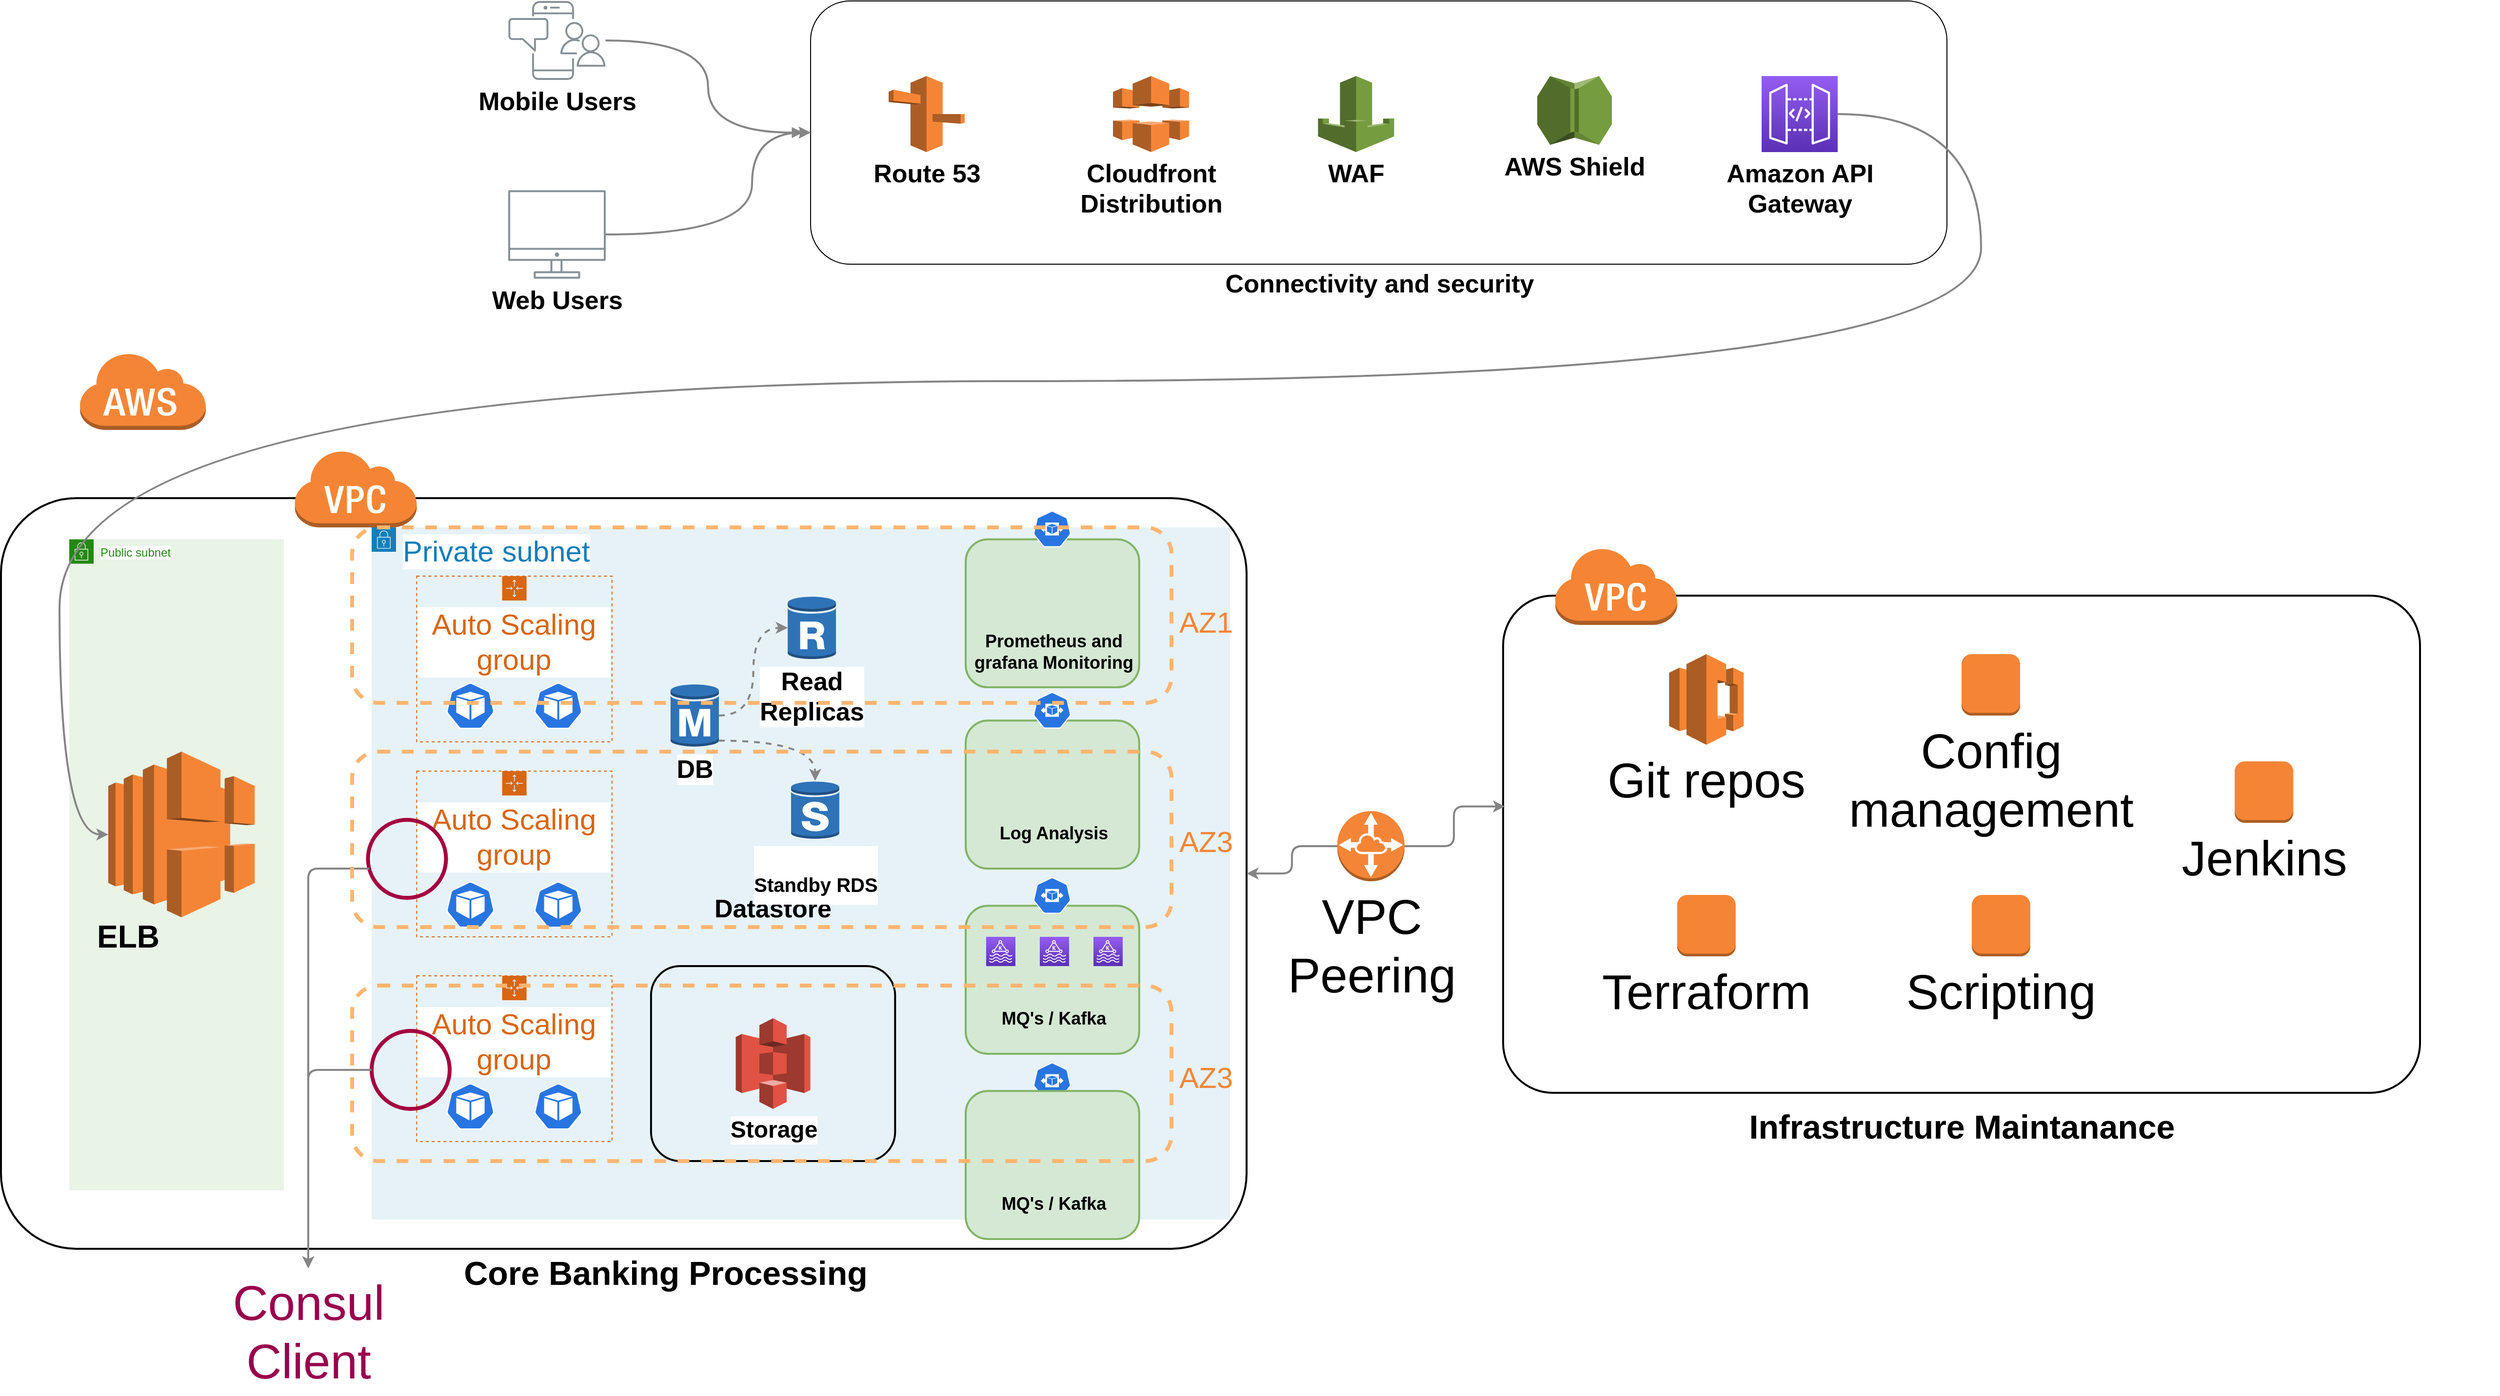 <mxfile version="15.4.0" type="github">
  <diagram id="Ht1M8jgEwFfnCIfOTk4-" name="Page-1">
    <mxGraphModel dx="2386" dy="4426" grid="1" gridSize="10" guides="1" tooltips="1" connect="1" arrows="1" fold="1" page="1" pageScale="1" pageWidth="1169" pageHeight="827" math="0" shadow="0">
      <root>
        <mxCell id="0" />
        <mxCell id="1" parent="0" />
        <mxCell id="8jDcVQB9mLgturJCLghL-397" value="" style="rounded=1;arcSize=10;dashed=0;fillColor=none;gradientColor=none;strokeWidth=2;labelBackgroundColor=default;fontSize=26;fontColor=#000000;fontStyle=1;container=1;" vertex="1" parent="1">
          <mxGeometry x="1640" y="-1360" width="1276.99" height="770" as="geometry" />
        </mxCell>
        <mxCell id="8jDcVQB9mLgturJCLghL-680" value="Public subnet" style="points=[[0,0],[0.25,0],[0.5,0],[0.75,0],[1,0],[1,0.25],[1,0.5],[1,0.75],[1,1],[0.75,1],[0.5,1],[0.25,1],[0,1],[0,0.75],[0,0.5],[0,0.25]];outlineConnect=0;gradientColor=none;html=1;whiteSpace=wrap;fontSize=12;fontStyle=0;shape=mxgraph.aws4.group;grIcon=mxgraph.aws4.group_security_group;grStroke=0;strokeColor=#248814;fillColor=#E9F3E6;verticalAlign=top;align=left;spacingLeft=30;fontColor=#248814;dashed=0;shadow=0;labelBackgroundColor=default;" vertex="1" parent="8jDcVQB9mLgturJCLghL-397">
          <mxGeometry x="70" y="42.19" width="220" height="667.81" as="geometry" />
        </mxCell>
        <mxCell id="8jDcVQB9mLgturJCLghL-415" value="" style="rounded=1;whiteSpace=wrap;html=1;labelBackgroundColor=default;fontSize=26;fontColor=#000000;strokeWidth=2;fillColor=none;" vertex="1" parent="1">
          <mxGeometry x="2306.44" y="-1310" width="250.224" height="390" as="geometry" />
        </mxCell>
        <mxCell id="8jDcVQB9mLgturJCLghL-535" value="" style="group" vertex="1" connectable="0" parent="1">
          <mxGeometry x="1750" y="-1410" width="1212.45" height="820" as="geometry" />
        </mxCell>
        <mxCell id="8jDcVQB9mLgturJCLghL-678" value="Private subnet" style="points=[[0,0],[0.25,0],[0.5,0],[0.75,0],[1,0],[1,0.25],[1,0.5],[1,0.75],[1,1],[0.75,1],[0.5,1],[0.25,1],[0,1],[0,0.75],[0,0.5],[0,0.25]];outlineConnect=0;gradientColor=none;html=1;whiteSpace=wrap;fontSize=30;fontStyle=0;shape=mxgraph.aws4.group;grIcon=mxgraph.aws4.group_security_group;grStroke=0;strokeColor=#147EBA;fillColor=#E6F2F8;verticalAlign=top;align=left;spacingLeft=30;fontColor=#147EBA;dashed=0;labelBackgroundColor=default;shadow=0;" vertex="1" parent="8jDcVQB9mLgturJCLghL-535">
          <mxGeometry x="270" y="80" width="880" height="710" as="geometry" />
        </mxCell>
        <mxCell id="8jDcVQB9mLgturJCLghL-411" value="" style="group" vertex="1" connectable="0" parent="8jDcVQB9mLgturJCLghL-535">
          <mxGeometry x="556.44" y="100" width="250.224" height="391" as="geometry" />
        </mxCell>
        <mxCell id="8jDcVQB9mLgturJCLghL-412" value="&lt;b&gt;Read &lt;br&gt;Replicas&lt;/b&gt;" style="outlineConnect=0;dashed=0;verticalLabelPosition=bottom;verticalAlign=top;align=center;html=1;shape=mxgraph.aws3.rds_db_instance_read_replica;fillColor=#2E73B8;gradientColor=none;labelBackgroundColor=default;fontSize=26;fontColor=#000000;strokeWidth=2;" vertex="1" parent="8jDcVQB9mLgturJCLghL-411">
          <mxGeometry x="140.126" y="50" width="49.544" height="66" as="geometry" />
        </mxCell>
        <mxCell id="8jDcVQB9mLgturJCLghL-668" style="edgeStyle=orthogonalEdgeStyle;curved=1;orthogonalLoop=1;jettySize=auto;html=1;entryX=0;entryY=0.5;entryDx=0;entryDy=0;entryPerimeter=0;dashed=1;fontSize=50;fontColor=#99004D;strokeColor=#858585;strokeWidth=2;" edge="1" parent="8jDcVQB9mLgturJCLghL-411" source="8jDcVQB9mLgturJCLghL-413" target="8jDcVQB9mLgturJCLghL-412">
          <mxGeometry relative="1" as="geometry" />
        </mxCell>
        <mxCell id="8jDcVQB9mLgturJCLghL-413" value="&lt;b&gt;DB&lt;/b&gt;" style="outlineConnect=0;dashed=0;verticalLabelPosition=bottom;verticalAlign=top;align=center;html=1;shape=mxgraph.aws3.rds_db_instance;fillColor=#2E73B8;gradientColor=none;labelBackgroundColor=default;fontSize=26;fontColor=#000000;strokeWidth=2;" vertex="1" parent="8jDcVQB9mLgturJCLghL-411">
          <mxGeometry x="20.018" y="140" width="49.544" height="66" as="geometry" />
        </mxCell>
        <mxCell id="8jDcVQB9mLgturJCLghL-416" value="&lt;b&gt;Datastore&lt;/b&gt;" style="text;html=1;align=center;verticalAlign=middle;resizable=0;points=[];autosize=1;strokeColor=none;fillColor=none;fontSize=26;fontColor=#000000;" vertex="1" parent="8jDcVQB9mLgturJCLghL-411">
          <mxGeometry x="55.049" y="351" width="140" height="40" as="geometry" />
        </mxCell>
        <mxCell id="8jDcVQB9mLgturJCLghL-407" value="" style="group" vertex="1" connectable="0" parent="8jDcVQB9mLgturJCLghL-535">
          <mxGeometry x="316.224" y="130" width="200.179" height="170" as="geometry" />
        </mxCell>
        <mxCell id="8jDcVQB9mLgturJCLghL-408" value="&lt;font style=&quot;font-size: 30px&quot;&gt;Auto Scaling group&lt;/font&gt;" style="points=[[0,0],[0.25,0],[0.5,0],[0.75,0],[1,0],[1,0.25],[1,0.5],[1,0.75],[1,1],[0.75,1],[0.5,1],[0.25,1],[0,1],[0,0.75],[0,0.5],[0,0.25]];outlineConnect=0;gradientColor=none;html=1;whiteSpace=wrap;fontSize=12;fontStyle=0;shape=mxgraph.aws4.groupCenter;grIcon=mxgraph.aws4.group_auto_scaling_group;grStroke=1;strokeColor=#D86613;fillColor=none;verticalAlign=top;align=center;fontColor=#D86613;dashed=1;spacingTop=25;labelBackgroundColor=default;" vertex="1" parent="8jDcVQB9mLgturJCLghL-407">
          <mxGeometry width="200.179" height="170" as="geometry" />
        </mxCell>
        <mxCell id="8jDcVQB9mLgturJCLghL-409" value="" style="sketch=0;html=1;dashed=0;whitespace=wrap;fillColor=#2875E2;strokeColor=#ffffff;points=[[0.005,0.63,0],[0.1,0.2,0],[0.9,0.2,0],[0.5,0,0],[0.995,0.63,0],[0.72,0.99,0],[0.5,1,0],[0.28,0.99,0]];shape=mxgraph.kubernetes.icon;prIcon=pod;labelBackgroundColor=default;fontSize=26;fontColor=#000000;" vertex="1" parent="8jDcVQB9mLgturJCLghL-407">
          <mxGeometry x="30.027" y="109" width="50.045" height="48" as="geometry" />
        </mxCell>
        <mxCell id="8jDcVQB9mLgturJCLghL-410" value="" style="sketch=0;html=1;dashed=0;whitespace=wrap;fillColor=#2875E2;strokeColor=#ffffff;points=[[0.005,0.63,0],[0.1,0.2,0],[0.9,0.2,0],[0.5,0,0],[0.995,0.63,0],[0.72,0.99,0],[0.5,1,0],[0.28,0.99,0]];shape=mxgraph.kubernetes.icon;prIcon=pod;labelBackgroundColor=default;fontSize=26;fontColor=#000000;" vertex="1" parent="8jDcVQB9mLgturJCLghL-407">
          <mxGeometry x="120.108" y="109" width="50.045" height="48" as="geometry" />
        </mxCell>
        <mxCell id="8jDcVQB9mLgturJCLghL-491" value="" style="sketch=0;html=1;dashed=0;whitespace=wrap;fillColor=#2875E2;strokeColor=#ffffff;points=[[0.005,0.63,0],[0.1,0.2,0],[0.9,0.2,0],[0.5,0,0],[0.995,0.63,0],[0.72,0.99,0],[0.5,1,0],[0.28,0.99,0]];shape=mxgraph.kubernetes.icon;prIcon=pod;labelBackgroundColor=default;fontSize=26;fontColor=#000000;" vertex="1" parent="8jDcVQB9mLgturJCLghL-407">
          <mxGeometry x="30.027" y="109" width="50.045" height="48" as="geometry" />
        </mxCell>
        <mxCell id="8jDcVQB9mLgturJCLghL-417" value="" style="rounded=1;whiteSpace=wrap;html=1;labelBackgroundColor=default;fontSize=26;fontColor=#000000;strokeWidth=2;fillColor=none;" vertex="1" parent="8jDcVQB9mLgturJCLghL-535">
          <mxGeometry x="556.44" y="530" width="250.224" height="200" as="geometry" />
        </mxCell>
        <mxCell id="8jDcVQB9mLgturJCLghL-437" value="&lt;b&gt;&lt;font style=&quot;font-size: 24px&quot;&gt;Storage&lt;/font&gt;&lt;/b&gt;" style="outlineConnect=0;dashed=0;verticalLabelPosition=bottom;verticalAlign=top;align=center;html=1;shape=mxgraph.aws3.s3;fillColor=#E05243;gradientColor=none;labelBackgroundColor=default;fontSize=18;fontColor=#000000;strokeWidth=2;" vertex="1" parent="8jDcVQB9mLgturJCLghL-535">
          <mxGeometry x="643.3" y="583.5" width="76.5" height="93" as="geometry" />
        </mxCell>
        <mxCell id="8jDcVQB9mLgturJCLghL-480" value="" style="outlineConnect=0;dashed=0;verticalLabelPosition=bottom;verticalAlign=top;align=center;html=1;shape=mxgraph.aws3.virtual_private_cloud;fillColor=#F58534;gradientColor=none;labelBackgroundColor=default;fontSize=32;fontColor=#000000;strokeWidth=2;" vertex="1" parent="8jDcVQB9mLgturJCLghL-535">
          <mxGeometry x="190.229" width="126.0" height="80" as="geometry" />
        </mxCell>
        <mxCell id="8jDcVQB9mLgturJCLghL-489" value="&lt;font style=&quot;font-size: 30px&quot;&gt;Auto Scaling group&lt;/font&gt;" style="points=[[0,0],[0.25,0],[0.5,0],[0.75,0],[1,0],[1,0.25],[1,0.5],[1,0.75],[1,1],[0.75,1],[0.5,1],[0.25,1],[0,1],[0,0.75],[0,0.5],[0,0.25]];outlineConnect=0;gradientColor=none;html=1;whiteSpace=wrap;fontSize=12;fontStyle=0;shape=mxgraph.aws4.groupCenter;grIcon=mxgraph.aws4.group_auto_scaling_group;grStroke=1;strokeColor=#D86613;fillColor=none;verticalAlign=top;align=center;fontColor=#D86613;dashed=1;spacingTop=25;labelBackgroundColor=default;" vertex="1" parent="8jDcVQB9mLgturJCLghL-535">
          <mxGeometry x="316.224" y="330" width="200.179" height="170" as="geometry" />
        </mxCell>
        <mxCell id="8jDcVQB9mLgturJCLghL-490" value="&lt;font style=&quot;font-size: 30px&quot;&gt;Auto Scaling group&lt;/font&gt;" style="points=[[0,0],[0.25,0],[0.5,0],[0.75,0],[1,0],[1,0.25],[1,0.5],[1,0.75],[1,1],[0.75,1],[0.5,1],[0.25,1],[0,1],[0,0.75],[0,0.5],[0,0.25]];outlineConnect=0;gradientColor=none;html=1;whiteSpace=wrap;fontSize=12;fontStyle=0;shape=mxgraph.aws4.groupCenter;grIcon=mxgraph.aws4.group_auto_scaling_group;grStroke=1;strokeColor=#D86613;fillColor=none;verticalAlign=top;align=center;fontColor=#D86613;dashed=1;spacingTop=25;labelBackgroundColor=default;" vertex="1" parent="8jDcVQB9mLgturJCLghL-535">
          <mxGeometry x="316.224" y="540" width="200.179" height="170" as="geometry" />
        </mxCell>
        <mxCell id="8jDcVQB9mLgturJCLghL-492" value="" style="sketch=0;html=1;dashed=0;whitespace=wrap;fillColor=#2875E2;strokeColor=#ffffff;points=[[0.005,0.63,0],[0.1,0.2,0],[0.9,0.2,0],[0.5,0,0],[0.995,0.63,0],[0.72,0.99,0],[0.5,1,0],[0.28,0.99,0]];shape=mxgraph.kubernetes.icon;prIcon=pod;labelBackgroundColor=default;fontSize=26;fontColor=#000000;" vertex="1" parent="8jDcVQB9mLgturJCLghL-535">
          <mxGeometry x="346.251" y="443" width="50.045" height="48" as="geometry" />
        </mxCell>
        <mxCell id="8jDcVQB9mLgturJCLghL-493" value="" style="sketch=0;html=1;dashed=0;whitespace=wrap;fillColor=#2875E2;strokeColor=#ffffff;points=[[0.005,0.63,0],[0.1,0.2,0],[0.9,0.2,0],[0.5,0,0],[0.995,0.63,0],[0.72,0.99,0],[0.5,1,0],[0.28,0.99,0]];shape=mxgraph.kubernetes.icon;prIcon=pod;labelBackgroundColor=default;fontSize=26;fontColor=#000000;" vertex="1" parent="8jDcVQB9mLgturJCLghL-535">
          <mxGeometry x="436.332" y="443" width="50.045" height="48" as="geometry" />
        </mxCell>
        <mxCell id="8jDcVQB9mLgturJCLghL-494" value="" style="sketch=0;html=1;dashed=0;whitespace=wrap;fillColor=#2875E2;strokeColor=#ffffff;points=[[0.005,0.63,0],[0.1,0.2,0],[0.9,0.2,0],[0.5,0,0],[0.995,0.63,0],[0.72,0.99,0],[0.5,1,0],[0.28,0.99,0]];shape=mxgraph.kubernetes.icon;prIcon=pod;labelBackgroundColor=default;fontSize=26;fontColor=#000000;" vertex="1" parent="8jDcVQB9mLgturJCLghL-535">
          <mxGeometry x="346.251" y="650" width="50.045" height="48" as="geometry" />
        </mxCell>
        <mxCell id="8jDcVQB9mLgturJCLghL-495" value="" style="sketch=0;html=1;dashed=0;whitespace=wrap;fillColor=#2875E2;strokeColor=#ffffff;points=[[0.005,0.63,0],[0.1,0.2,0],[0.9,0.2,0],[0.5,0,0],[0.995,0.63,0],[0.72,0.99,0],[0.5,1,0],[0.28,0.99,0]];shape=mxgraph.kubernetes.icon;prIcon=pod;labelBackgroundColor=default;fontSize=26;fontColor=#000000;" vertex="1" parent="8jDcVQB9mLgturJCLghL-535">
          <mxGeometry x="436.332" y="650" width="50.045" height="48" as="geometry" />
        </mxCell>
        <mxCell id="8jDcVQB9mLgturJCLghL-398" value="" style="outlineConnect=0;dashed=0;verticalLabelPosition=bottom;verticalAlign=top;align=center;html=1;shape=mxgraph.aws3.elastic_load_balancing;fillColor=#F58536;gradientColor=none;labelBackgroundColor=default;fontSize=26;fontColor=#000000;strokeWidth=2;" vertex="1" parent="8jDcVQB9mLgturJCLghL-535">
          <mxGeometry y="310" width="150.135" height="170" as="geometry" />
        </mxCell>
        <mxCell id="8jDcVQB9mLgturJCLghL-419" value="" style="group" vertex="1" connectable="0" parent="8jDcVQB9mLgturJCLghL-535">
          <mxGeometry x="879.031" y="14.04" width="333.419" height="401.91" as="geometry" />
        </mxCell>
        <mxCell id="8jDcVQB9mLgturJCLghL-420" value="" style="rounded=1;whiteSpace=wrap;html=1;fontSize=26;fillColor=#d5e8d4;strokeWidth=2;fontStyle=1;strokeColor=#82b366;" vertex="1" parent="8jDcVQB9mLgturJCLghL-419">
          <mxGeometry y="78.15" width="177.859" height="151.85" as="geometry" />
        </mxCell>
        <mxCell id="8jDcVQB9mLgturJCLghL-421" value="" style="sketch=0;html=1;dashed=0;whitespace=wrap;fillColor=#2875E2;strokeColor=#ffffff;points=[[0.005,0.63,0],[0.1,0.2,0],[0.9,0.2,0],[0.5,0,0],[0.995,0.63,0],[0.72,0.99,0],[0.5,1,0],[0.28,0.99,0]];shape=mxgraph.kubernetes.icon;prIcon=hpa;fontSize=26;fontColor=#000000;fontStyle=1" vertex="1" parent="8jDcVQB9mLgturJCLghL-419">
          <mxGeometry x="69.204" width="38.823" height="135.131" as="geometry" />
        </mxCell>
        <mxCell id="8jDcVQB9mLgturJCLghL-422" value="" style="shape=image;html=1;verticalAlign=top;verticalLabelPosition=bottom;labelBackgroundColor=#ffffff;imageAspect=0;aspect=fixed;image=https://cdn4.iconfinder.com/data/icons/logos-brands-5/24/grafana-128.png;fontSize=26;fontColor=#000000;strokeWidth=2;fillColor=none;fontStyle=1" vertex="1" parent="8jDcVQB9mLgturJCLghL-419">
          <mxGeometry x="72.763" y="111.997" width="33.565" height="33.57" as="geometry" />
        </mxCell>
        <mxCell id="8jDcVQB9mLgturJCLghL-423" value="" style="shape=image;html=1;verticalAlign=top;verticalLabelPosition=bottom;labelBackgroundColor=#ffffff;imageAspect=0;aspect=fixed;image=https://cdn4.iconfinder.com/data/icons/logos-brands-5/24/grafana-128.png;fontSize=26;fontColor=#000000;strokeWidth=2;fillColor=none;fontStyle=1" vertex="1" parent="8jDcVQB9mLgturJCLghL-419">
          <mxGeometry x="13.124" y="111.997" width="33.57" height="33.57" as="geometry" />
        </mxCell>
        <mxCell id="8jDcVQB9mLgturJCLghL-424" value="" style="shape=image;html=1;verticalAlign=top;verticalLabelPosition=bottom;labelBackgroundColor=#ffffff;imageAspect=0;aspect=fixed;image=https://cdn4.iconfinder.com/data/icons/logos-brands-5/24/grafana-128.png;fontSize=26;fontColor=#000000;strokeWidth=2;fillColor=none;fontStyle=1" vertex="1" parent="8jDcVQB9mLgturJCLghL-419">
          <mxGeometry x="132.813" y="111.997" width="33.565" height="33.57" as="geometry" />
        </mxCell>
        <mxCell id="8jDcVQB9mLgturJCLghL-425" value="&lt;b style=&quot;font-size: 18px&quot;&gt;Prometheus and &lt;br&gt;grafana Monitoring&lt;/b&gt;" style="text;html=1;align=center;verticalAlign=middle;resizable=0;points=[];autosize=1;strokeColor=none;fillColor=none;fontSize=18;fontColor=#000000;" vertex="1" parent="8jDcVQB9mLgturJCLghL-419">
          <mxGeometry x="3.414e-13" y="169.005" width="180" height="50" as="geometry" />
        </mxCell>
        <mxCell id="8jDcVQB9mLgturJCLghL-544" value="" style="group" vertex="1" connectable="0" parent="8jDcVQB9mLgturJCLghL-535">
          <mxGeometry x="879.031" y="200" width="177.859" height="230" as="geometry" />
        </mxCell>
        <mxCell id="8jDcVQB9mLgturJCLghL-428" value="" style="rounded=1;whiteSpace=wrap;html=1;fontSize=26;fillColor=#d5e8d4;strokeWidth=2;fontStyle=1;strokeColor=#82b366;" vertex="1" parent="8jDcVQB9mLgturJCLghL-544">
          <mxGeometry y="78.15" width="177.859" height="151.85" as="geometry" />
        </mxCell>
        <mxCell id="8jDcVQB9mLgturJCLghL-429" value="" style="sketch=0;html=1;dashed=0;whitespace=wrap;fillColor=#2875E2;strokeColor=#ffffff;points=[[0.005,0.63,0],[0.1,0.2,0],[0.9,0.2,0],[0.5,0,0],[0.995,0.63,0],[0.72,0.99,0],[0.5,1,0],[0.28,0.99,0]];shape=mxgraph.kubernetes.icon;prIcon=hpa;fontSize=26;fontColor=#000000;fontStyle=1" vertex="1" parent="8jDcVQB9mLgturJCLghL-544">
          <mxGeometry x="69.204" width="38.823" height="135.131" as="geometry" />
        </mxCell>
        <mxCell id="8jDcVQB9mLgturJCLghL-430" value="&lt;b&gt;Log Analysis&lt;/b&gt;" style="text;html=1;align=center;verticalAlign=middle;resizable=0;points=[];autosize=1;strokeColor=none;fillColor=none;fontSize=18;fontColor=#000000;" vertex="1" parent="8jDcVQB9mLgturJCLghL-544">
          <mxGeometry x="25.022" y="179.005" width="130" height="30" as="geometry" />
        </mxCell>
        <mxCell id="8jDcVQB9mLgturJCLghL-431" value="" style="shape=image;html=1;verticalAlign=top;verticalLabelPosition=bottom;labelBackgroundColor=#ffffff;imageAspect=0;aspect=fixed;image=https://cdn4.iconfinder.com/data/icons/logos-brands-5/24/elasticsearch-128.png;fontSize=26;fontColor=#000000;strokeWidth=2;fillColor=none;" vertex="1" parent="8jDcVQB9mLgturJCLghL-544">
          <mxGeometry x="17.714" y="113.0" width="33.57" height="33.57" as="geometry" />
        </mxCell>
        <mxCell id="8jDcVQB9mLgturJCLghL-432" value="" style="shape=image;html=1;verticalAlign=top;verticalLabelPosition=bottom;labelBackgroundColor=#ffffff;imageAspect=0;aspect=fixed;image=https://cdn4.iconfinder.com/data/icons/logos-brands-5/24/elasticsearch-128.png;fontSize=26;fontColor=#000000;strokeWidth=2;fillColor=none;" vertex="1" parent="8jDcVQB9mLgturJCLghL-544">
          <mxGeometry x="72.763" y="113.0" width="33.57" height="33.57" as="geometry" />
        </mxCell>
        <mxCell id="8jDcVQB9mLgturJCLghL-433" value="" style="shape=image;html=1;verticalAlign=top;verticalLabelPosition=bottom;labelBackgroundColor=#ffffff;imageAspect=0;aspect=fixed;image=https://cdn4.iconfinder.com/data/icons/logos-brands-5/24/elasticsearch-128.png;fontSize=26;fontColor=#000000;strokeWidth=2;fillColor=none;" vertex="1" parent="8jDcVQB9mLgturJCLghL-544">
          <mxGeometry x="127.812" y="113.0" width="33.57" height="33.57" as="geometry" />
        </mxCell>
        <mxCell id="8jDcVQB9mLgturJCLghL-545" value="" style="group" vertex="1" connectable="0" parent="8jDcVQB9mLgturJCLghL-535">
          <mxGeometry x="879.031" y="390" width="177.859" height="230" as="geometry" />
        </mxCell>
        <mxCell id="8jDcVQB9mLgturJCLghL-546" value="" style="rounded=1;whiteSpace=wrap;html=1;fontSize=26;fillColor=#d5e8d4;strokeWidth=2;fontStyle=1;strokeColor=#82b366;" vertex="1" parent="8jDcVQB9mLgturJCLghL-545">
          <mxGeometry y="78.15" width="177.859" height="151.85" as="geometry" />
        </mxCell>
        <mxCell id="8jDcVQB9mLgturJCLghL-547" value="" style="sketch=0;html=1;dashed=0;whitespace=wrap;fillColor=#2875E2;strokeColor=#ffffff;points=[[0.005,0.63,0],[0.1,0.2,0],[0.9,0.2,0],[0.5,0,0],[0.995,0.63,0],[0.72,0.99,0],[0.5,1,0],[0.28,0.99,0]];shape=mxgraph.kubernetes.icon;prIcon=hpa;fontSize=26;fontColor=#000000;fontStyle=1" vertex="1" parent="8jDcVQB9mLgturJCLghL-545">
          <mxGeometry x="69.204" width="38.823" height="135.131" as="geometry" />
        </mxCell>
        <mxCell id="8jDcVQB9mLgturJCLghL-548" value="&lt;b&gt;MQ&#39;s / Kafka&lt;/b&gt;" style="text;html=1;align=center;verticalAlign=middle;resizable=0;points=[];autosize=1;strokeColor=none;fillColor=none;fontSize=18;fontColor=#000000;" vertex="1" parent="8jDcVQB9mLgturJCLghL-545">
          <mxGeometry x="30.022" y="179.005" width="120" height="30" as="geometry" />
        </mxCell>
        <mxCell id="8jDcVQB9mLgturJCLghL-552" value="" style="sketch=0;points=[[0,0,0],[0.25,0,0],[0.5,0,0],[0.75,0,0],[1,0,0],[0,1,0],[0.25,1,0],[0.5,1,0],[0.75,1,0],[1,1,0],[0,0.25,0],[0,0.5,0],[0,0.75,0],[1,0.25,0],[1,0.5,0],[1,0.75,0]];outlineConnect=0;fontColor=#232F3E;gradientColor=#945DF2;gradientDirection=north;fillColor=#5A30B5;strokeColor=#ffffff;dashed=0;verticalLabelPosition=bottom;verticalAlign=top;align=center;html=1;fontSize=12;fontStyle=0;aspect=fixed;shape=mxgraph.aws4.resourceIcon;resIcon=mxgraph.aws4.managed_streaming_for_kafka;labelBackgroundColor=default;" vertex="1" parent="8jDcVQB9mLgturJCLghL-545">
          <mxGeometry x="20.97" y="110" width="30.0" height="30.0" as="geometry" />
        </mxCell>
        <mxCell id="8jDcVQB9mLgturJCLghL-553" value="" style="sketch=0;points=[[0,0,0],[0.25,0,0],[0.5,0,0],[0.75,0,0],[1,0,0],[0,1,0],[0.25,1,0],[0.5,1,0],[0.75,1,0],[1,1,0],[0,0.25,0],[0,0.5,0],[0,0.75,0],[1,0.25,0],[1,0.5,0],[1,0.75,0]];outlineConnect=0;fontColor=#232F3E;gradientColor=#945DF2;gradientDirection=north;fillColor=#5A30B5;strokeColor=#ffffff;dashed=0;verticalLabelPosition=bottom;verticalAlign=top;align=center;html=1;fontSize=12;fontStyle=0;aspect=fixed;shape=mxgraph.aws4.resourceIcon;resIcon=mxgraph.aws4.managed_streaming_for_kafka;labelBackgroundColor=default;" vertex="1" parent="8jDcVQB9mLgturJCLghL-545">
          <mxGeometry x="75.968" y="110" width="30.0" height="30.0" as="geometry" />
        </mxCell>
        <mxCell id="8jDcVQB9mLgturJCLghL-554" value="" style="sketch=0;points=[[0,0,0],[0.25,0,0],[0.5,0,0],[0.75,0,0],[1,0,0],[0,1,0],[0.25,1,0],[0.5,1,0],[0.75,1,0],[1,1,0],[0,0.25,0],[0,0.5,0],[0,0.75,0],[1,0.25,0],[1,0.5,0],[1,0.75,0]];outlineConnect=0;fontColor=#232F3E;gradientColor=#945DF2;gradientDirection=north;fillColor=#5A30B5;strokeColor=#ffffff;dashed=0;verticalLabelPosition=bottom;verticalAlign=top;align=center;html=1;fontSize=12;fontStyle=0;aspect=fixed;shape=mxgraph.aws4.resourceIcon;resIcon=mxgraph.aws4.managed_streaming_for_kafka;labelBackgroundColor=default;" vertex="1" parent="8jDcVQB9mLgturJCLghL-545">
          <mxGeometry x="130.97" y="110" width="30.0" height="30.0" as="geometry" />
        </mxCell>
        <mxCell id="8jDcVQB9mLgturJCLghL-555" value="" style="group" vertex="1" connectable="0" parent="8jDcVQB9mLgturJCLghL-535">
          <mxGeometry x="879.031" y="580" width="177.859" height="230" as="geometry" />
        </mxCell>
        <mxCell id="8jDcVQB9mLgturJCLghL-557" value="" style="sketch=0;html=1;dashed=0;whitespace=wrap;fillColor=#2875E2;strokeColor=#ffffff;points=[[0.005,0.63,0],[0.1,0.2,0],[0.9,0.2,0],[0.5,0,0],[0.995,0.63,0],[0.72,0.99,0],[0.5,1,0],[0.28,0.99,0]];shape=mxgraph.kubernetes.icon;prIcon=hpa;fontSize=26;fontColor=#000000;fontStyle=1" vertex="1" parent="8jDcVQB9mLgturJCLghL-555">
          <mxGeometry x="69.204" width="38.823" height="135.131" as="geometry" />
        </mxCell>
        <mxCell id="8jDcVQB9mLgturJCLghL-673" value="" style="group" vertex="1" connectable="0" parent="8jDcVQB9mLgturJCLghL-555">
          <mxGeometry y="78.15" width="177.859" height="151.85" as="geometry" />
        </mxCell>
        <mxCell id="8jDcVQB9mLgturJCLghL-556" value="" style="rounded=1;whiteSpace=wrap;html=1;fontSize=26;fillColor=#d5e8d4;strokeWidth=2;fontStyle=1;strokeColor=#82b366;" vertex="1" parent="8jDcVQB9mLgturJCLghL-673">
          <mxGeometry width="177.859" height="151.85" as="geometry" />
        </mxCell>
        <mxCell id="8jDcVQB9mLgturJCLghL-558" value="&lt;b&gt;MQ&#39;s / Kafka&lt;/b&gt;" style="text;html=1;align=center;verticalAlign=middle;resizable=0;points=[];autosize=1;strokeColor=none;fillColor=none;fontSize=18;fontColor=#000000;" vertex="1" parent="8jDcVQB9mLgturJCLghL-673">
          <mxGeometry x="30.022" y="100.855" width="120" height="30" as="geometry" />
        </mxCell>
        <mxCell id="8jDcVQB9mLgturJCLghL-17" value="Connectivity and security" style="text;html=1;align=center;verticalAlign=middle;resizable=0;points=[];autosize=1;strokeColor=none;fillColor=none;fontSize=26;fontStyle=1;fontColor=#000000;" vertex="1" parent="1">
          <mxGeometry x="2887.5" y="-1600" width="330" height="40" as="geometry" />
        </mxCell>
        <mxCell id="8jDcVQB9mLgturJCLghL-16" value="" style="rounded=1;whiteSpace=wrap;html=1;fontSize=26;fontStyle=1;fontColor=#000000;" vertex="1" parent="1">
          <mxGeometry x="2470" y="-1870" width="1165" height="270" as="geometry" />
        </mxCell>
        <mxCell id="8jDcVQB9mLgturJCLghL-537" style="edgeStyle=orthogonalEdgeStyle;orthogonalLoop=1;jettySize=auto;html=1;entryX=0;entryY=0.5;entryDx=0;entryDy=0;entryPerimeter=0;fontSize=50;fontColor=#99004D;strokeColor=#858585;strokeWidth=2;curved=1;" edge="1" parent="1" source="UEzPUAAOIrF-is8g5C7q-114" target="8jDcVQB9mLgturJCLghL-398">
          <mxGeometry x="1650" y="-1870" as="geometry">
            <Array as="points">
              <mxPoint x="3670" y="-1754" />
              <mxPoint x="3670" y="-1480" />
              <mxPoint x="1700" y="-1480" />
              <mxPoint x="1700" y="-1015" />
            </Array>
          </mxGeometry>
        </mxCell>
        <mxCell id="UEzPUAAOIrF-is8g5C7q-114" value="Amazon API&lt;br style=&quot;font-size: 26px;&quot;&gt;Gateway&lt;br style=&quot;font-size: 26px;&quot;&gt;" style="outlineConnect=0;fontColor=#000000;gradientColor=#945DF2;gradientDirection=north;fillColor=#5A30B5;strokeColor=#ffffff;dashed=0;verticalLabelPosition=bottom;verticalAlign=top;align=center;html=1;fontSize=26;fontStyle=1;aspect=fixed;shape=mxgraph.aws4.resourceIcon;resIcon=mxgraph.aws4.api_gateway;labelBackgroundColor=#ffffff;" parent="1" vertex="1">
          <mxGeometry x="3445" y="-1793" width="78" height="78" as="geometry" />
        </mxCell>
        <mxCell id="tOSdlADLp0MFVeMP-LaB-2" value="&lt;font style=&quot;font-size: 26px;&quot;&gt;&lt;span style=&quot;font-size: 26px;&quot;&gt;Cloudfront&lt;br style=&quot;font-size: 26px;&quot;&gt;Distribution&lt;/span&gt;&lt;/font&gt;" style="outlineConnect=0;dashed=0;verticalLabelPosition=bottom;verticalAlign=top;align=center;html=1;shape=mxgraph.aws3.cloudfront;fillColor=#F58536;gradientColor=none;fontSize=26;fontStyle=1;fontColor=#000000;" parent="1" vertex="1">
          <mxGeometry x="2780" y="-1793" width="78" height="78" as="geometry" />
        </mxCell>
        <mxCell id="tOSdlADLp0MFVeMP-LaB-8" value="&lt;span style=&quot;font-size: 26px;&quot;&gt;&lt;font style=&quot;font-size: 26px;&quot;&gt;Route 53&lt;/font&gt;&lt;/span&gt;" style="outlineConnect=0;dashed=0;verticalLabelPosition=bottom;verticalAlign=top;align=center;html=1;shape=mxgraph.aws3.route_53;fillColor=#F58536;gradientColor=none;fontSize=26;fontStyle=1;fontColor=#000000;" parent="1" vertex="1">
          <mxGeometry x="2550" y="-1793" width="78" height="78" as="geometry" />
        </mxCell>
        <mxCell id="tOSdlADLp0MFVeMP-LaB-11" value="" style="group;fontSize=26;fontStyle=1;fontColor=#000000;" parent="1" vertex="1" connectable="0">
          <mxGeometry x="2160" y="-1870" width="100" height="285" as="geometry" />
        </mxCell>
        <mxCell id="UEzPUAAOIrF-is8g5C7q-109" value="Web Users" style="outlineConnect=0;gradientColor=none;fontColor=#000000;strokeColor=none;fillColor=#879196;dashed=0;verticalLabelPosition=bottom;verticalAlign=top;align=center;html=1;fontSize=26;fontStyle=1;aspect=fixed;shape=mxgraph.aws4.illustration_desktop;pointerEvents=1;labelBackgroundColor=#ffffff;" parent="tOSdlADLp0MFVeMP-LaB-11" vertex="1">
          <mxGeometry y="194" width="100" height="91" as="geometry" />
        </mxCell>
        <mxCell id="UEzPUAAOIrF-is8g5C7q-110" value="&lt;font style=&quot;font-size: 26px;&quot;&gt;Mobile Users&lt;/font&gt;" style="outlineConnect=0;gradientColor=none;fontColor=#000000;strokeColor=none;fillColor=#879196;dashed=0;verticalLabelPosition=bottom;verticalAlign=top;align=center;html=1;fontSize=26;fontStyle=1;aspect=fixed;shape=mxgraph.aws4.illustration_notification;pointerEvents=1;labelBackgroundColor=#ffffff;" parent="tOSdlADLp0MFVeMP-LaB-11" vertex="1">
          <mxGeometry width="100" height="81" as="geometry" />
        </mxCell>
        <mxCell id="tOSdlADLp0MFVeMP-LaB-24" style="edgeStyle=orthogonalEdgeStyle;curved=1;rounded=0;orthogonalLoop=1;jettySize=auto;html=1;entryX=0;entryY=0.5;entryDx=0;entryDy=0;endArrow=doubleBlock;endFill=1;strokeColor=#858585;strokeWidth=2;fontSize=26;fontStyle=1;fontColor=#000000;" parent="1" source="UEzPUAAOIrF-is8g5C7q-110" target="8jDcVQB9mLgturJCLghL-16" edge="1">
          <mxGeometry x="2160" y="-1870" as="geometry" />
        </mxCell>
        <mxCell id="8jDcVQB9mLgturJCLghL-1" value="WAF" style="outlineConnect=0;dashed=0;verticalLabelPosition=bottom;verticalAlign=top;align=center;html=1;shape=mxgraph.aws3.waf;fillColor=#759C3E;gradientColor=none;fontSize=26;fontStyle=1;fontColor=#000000;" vertex="1" parent="1">
          <mxGeometry x="2990.25" y="-1793" width="78" height="78" as="geometry" />
        </mxCell>
        <mxCell id="8jDcVQB9mLgturJCLghL-2" style="edgeStyle=orthogonalEdgeStyle;orthogonalLoop=1;jettySize=auto;html=1;entryX=0;entryY=0.5;entryDx=0;entryDy=0;fontSize=26;fontStyle=1;fontColor=#000000;strokeColor=#858585;curved=1;strokeWidth=2;" edge="1" parent="1" source="UEzPUAAOIrF-is8g5C7q-109" target="8jDcVQB9mLgturJCLghL-16">
          <mxGeometry x="2160" y="-1870" as="geometry">
            <Array as="points">
              <mxPoint x="2410" y="-1630" />
              <mxPoint x="2410" y="-1735" />
            </Array>
          </mxGeometry>
        </mxCell>
        <mxCell id="8jDcVQB9mLgturJCLghL-327" value="&lt;span style=&quot;font-size: 26px;&quot;&gt;AWS Shield&lt;/span&gt;" style="outlineConnect=0;dashed=0;verticalLabelPosition=bottom;verticalAlign=top;align=center;html=1;shape=mxgraph.aws3.shield;fillColor=#759C3E;gradientColor=none;labelBackgroundColor=default;fontSize=26;fontColor=#000000;strokeWidth=2;fontStyle=1" vertex="1" parent="1">
          <mxGeometry x="3215" y="-1793" width="76.5" height="70.5" as="geometry" />
        </mxCell>
        <mxCell id="8jDcVQB9mLgturJCLghL-329" value="" style="dashed=0;html=1;shape=mxgraph.aws3.cloud;fillColor=#F58536;gradientColor=none;dashed=0;labelBackgroundColor=default;fontSize=26;fontColor=#000000;strokeWidth=2;fontStyle=1" vertex="1" parent="1">
          <mxGeometry x="1720" y="-1510" width="130" height="80" as="geometry" />
        </mxCell>
        <mxCell id="8jDcVQB9mLgturJCLghL-500" value="" style="group" vertex="1" connectable="0" parent="1">
          <mxGeometry x="3180" y="-1390" width="1020.919" height="857" as="geometry" />
        </mxCell>
        <mxCell id="8jDcVQB9mLgturJCLghL-497" value="" style="rounded=1;arcSize=10;dashed=0;fillColor=none;gradientColor=none;strokeWidth=2;labelBackgroundColor=default;fontSize=26;fontColor=#000000;fontStyle=1" vertex="1" parent="8jDcVQB9mLgturJCLghL-500">
          <mxGeometry y="130" width="940" height="510" as="geometry" />
        </mxCell>
        <mxCell id="8jDcVQB9mLgturJCLghL-498" value="" style="outlineConnect=0;dashed=0;verticalLabelPosition=bottom;verticalAlign=top;align=center;html=1;shape=mxgraph.aws3.virtual_private_cloud;fillColor=#F58534;gradientColor=none;labelBackgroundColor=default;fontSize=32;fontColor=#000000;strokeWidth=2;" vertex="1" parent="8jDcVQB9mLgturJCLghL-500">
          <mxGeometry x="52.408" y="80" width="126" height="80" as="geometry" />
        </mxCell>
        <mxCell id="8jDcVQB9mLgturJCLghL-499" value="&lt;span style=&quot;font-size: 34px&quot;&gt;&lt;b&gt;Infrastructure Maintanance&lt;/b&gt;&lt;/span&gt;" style="text;html=1;align=center;verticalAlign=middle;resizable=0;points=[];autosize=1;strokeColor=none;fillColor=none;fontSize=18;fontColor=#000000;" vertex="1" parent="8jDcVQB9mLgturJCLghL-500">
          <mxGeometry x="245" y="660" width="450" height="30" as="geometry" />
        </mxCell>
        <mxCell id="8jDcVQB9mLgturJCLghL-503" value="Git repos" style="outlineConnect=0;dashed=0;verticalLabelPosition=bottom;verticalAlign=top;align=center;html=1;shape=mxgraph.aws3.codecommit;fillColor=#F58534;gradientColor=none;labelBackgroundColor=default;fontSize=50;fontColor=#000000;strokeWidth=2;" vertex="1" parent="8jDcVQB9mLgturJCLghL-500">
          <mxGeometry x="170.16" y="190" width="76.5" height="93" as="geometry" />
        </mxCell>
        <mxCell id="8jDcVQB9mLgturJCLghL-502" value="Config&lt;br&gt;management" style="outlineConnect=0;dashed=0;verticalLabelPosition=bottom;verticalAlign=top;align=center;html=1;shape=mxgraph.aws3.instance;fillColor=#F58534;gradientColor=none;labelBackgroundColor=default;fontSize=50;fontColor=#000000;strokeWidth=2;" vertex="1" parent="8jDcVQB9mLgturJCLghL-500">
          <mxGeometry x="470" y="190" width="60" height="63" as="geometry" />
        </mxCell>
        <mxCell id="8jDcVQB9mLgturJCLghL-504" value="Terraform" style="outlineConnect=0;dashed=0;verticalLabelPosition=bottom;verticalAlign=top;align=center;html=1;shape=mxgraph.aws3.instance;fillColor=#F58534;gradientColor=none;labelBackgroundColor=default;fontSize=50;fontColor=#000000;strokeWidth=2;" vertex="1" parent="8jDcVQB9mLgturJCLghL-500">
          <mxGeometry x="178.41" y="437" width="60" height="63" as="geometry" />
        </mxCell>
        <mxCell id="8jDcVQB9mLgturJCLghL-507" value="Scripting" style="outlineConnect=0;dashed=0;verticalLabelPosition=bottom;verticalAlign=top;align=center;html=1;shape=mxgraph.aws3.instance;fillColor=#F58534;gradientColor=none;labelBackgroundColor=default;fontSize=50;fontColor=#000000;strokeWidth=2;" vertex="1" parent="8jDcVQB9mLgturJCLghL-500">
          <mxGeometry x="480.46" y="437" width="60" height="63" as="geometry" />
        </mxCell>
        <mxCell id="8jDcVQB9mLgturJCLghL-531" value="Jenkins" style="outlineConnect=0;dashed=0;verticalLabelPosition=bottom;verticalAlign=top;align=center;html=1;shape=mxgraph.aws3.instance;fillColor=#F58534;gradientColor=none;labelBackgroundColor=default;fontSize=50;fontColor=#000000;strokeWidth=2;" vertex="1" parent="8jDcVQB9mLgturJCLghL-500">
          <mxGeometry x="750" y="300" width="60" height="63" as="geometry" />
        </mxCell>
        <mxCell id="8jDcVQB9mLgturJCLghL-479" value="ELB" style="text;html=1;align=center;verticalAlign=middle;resizable=0;points=[];autosize=1;strokeColor=none;fillColor=none;fontSize=32;fontColor=#000000;fontStyle=1" vertex="1" parent="1">
          <mxGeometry x="1730" y="-930" width="80" height="40" as="geometry" />
        </mxCell>
        <mxCell id="8jDcVQB9mLgturJCLghL-510" value="" style="ellipse;whiteSpace=wrap;html=1;aspect=fixed;labelBackgroundColor=default;fontSize=50;fontColor=#ffffff;strokeWidth=4;fillColor=none;strokeColor=#A50040;" vertex="1" parent="1">
          <mxGeometry x="2016.25" y="-1030" width="80" height="80" as="geometry" />
        </mxCell>
        <mxCell id="8jDcVQB9mLgturJCLghL-511" value="" style="ellipse;whiteSpace=wrap;html=1;aspect=fixed;labelBackgroundColor=default;fontSize=50;fontColor=#ffffff;strokeWidth=4;fillColor=none;strokeColor=#A50040;" vertex="1" parent="1">
          <mxGeometry x="2020" y="-813.5" width="80" height="80" as="geometry" />
        </mxCell>
        <mxCell id="8jDcVQB9mLgturJCLghL-514" value="Consul &lt;br&gt;Client" style="text;html=1;align=center;verticalAlign=middle;resizable=0;points=[];autosize=1;strokeColor=none;fillColor=none;fontSize=50;fontColor=#99004D;" vertex="1" parent="1">
          <mxGeometry x="1870" y="-570" width="170" height="130" as="geometry" />
        </mxCell>
        <mxCell id="8jDcVQB9mLgturJCLghL-517" style="edgeStyle=orthogonalEdgeStyle;orthogonalLoop=1;jettySize=auto;html=1;fontSize=50;fontColor=#99004D;strokeColor=#858585;strokeWidth=2;" edge="1" parent="1" source="8jDcVQB9mLgturJCLghL-510" target="8jDcVQB9mLgturJCLghL-514">
          <mxGeometry x="1650" y="-1870" as="geometry">
            <Array as="points">
              <mxPoint x="1955" y="-980" />
            </Array>
          </mxGeometry>
        </mxCell>
        <mxCell id="8jDcVQB9mLgturJCLghL-518" style="edgeStyle=orthogonalEdgeStyle;orthogonalLoop=1;jettySize=auto;html=1;fontSize=50;fontColor=#99004D;strokeColor=#858585;strokeWidth=2;" edge="1" parent="1" source="8jDcVQB9mLgturJCLghL-511" target="8jDcVQB9mLgturJCLghL-514">
          <mxGeometry x="1650" y="-1870" as="geometry">
            <Array as="points">
              <mxPoint x="1955" y="-773" />
            </Array>
          </mxGeometry>
        </mxCell>
        <mxCell id="8jDcVQB9mLgturJCLghL-533" style="edgeStyle=orthogonalEdgeStyle;orthogonalLoop=1;jettySize=auto;html=1;entryX=1;entryY=0.5;entryDx=0;entryDy=0;fontSize=50;fontColor=#99004D;strokeColor=#858585;strokeWidth=2;" edge="1" parent="1" source="8jDcVQB9mLgturJCLghL-532" target="8jDcVQB9mLgturJCLghL-397">
          <mxGeometry x="1650" y="-1870" as="geometry" />
        </mxCell>
        <mxCell id="8jDcVQB9mLgturJCLghL-534" style="edgeStyle=orthogonalEdgeStyle;orthogonalLoop=1;jettySize=auto;html=1;entryX=0.002;entryY=0.424;entryDx=0;entryDy=0;entryPerimeter=0;fontSize=50;fontColor=#99004D;strokeColor=#858585;strokeWidth=2;" edge="1" parent="1" source="8jDcVQB9mLgturJCLghL-532" target="8jDcVQB9mLgturJCLghL-497">
          <mxGeometry x="1650" y="-1870" as="geometry" />
        </mxCell>
        <mxCell id="8jDcVQB9mLgturJCLghL-532" value="&lt;font color=&quot;#000000&quot;&gt;VPC &lt;br&gt;Peering&lt;/font&gt;" style="outlineConnect=0;dashed=0;verticalLabelPosition=bottom;verticalAlign=top;align=center;html=1;shape=mxgraph.aws3.vpc_peering;fillColor=#F58536;gradientColor=none;labelBackgroundColor=default;fontSize=50;fontColor=#99004D;strokeWidth=4;" vertex="1" parent="1">
          <mxGeometry x="3010" y="-1039" width="69" height="72" as="geometry" />
        </mxCell>
        <mxCell id="8jDcVQB9mLgturJCLghL-438" value="&lt;b&gt;&lt;font style=&quot;font-size: 34px&quot;&gt;Core Banking Processing&lt;/font&gt;&lt;/b&gt;" style="text;html=1;align=center;verticalAlign=middle;resizable=0;points=[];autosize=1;strokeColor=none;fillColor=none;fontSize=18;fontColor=#000000;" vertex="1" parent="1">
          <mxGeometry x="2106" y="-580" width="430" height="30" as="geometry" />
        </mxCell>
        <mxCell id="8jDcVQB9mLgturJCLghL-666" value="&lt;b style=&quot;color: rgb(0 , 0 , 0) ; font-size: 20px ; line-height: 0%&quot;&gt;Standby&amp;nbsp;RDS&lt;/b&gt;" style="outlineConnect=0;dashed=0;verticalLabelPosition=bottom;verticalAlign=top;align=center;html=1;shape=mxgraph.aws3.rds_db_instance_standby_multi_az;fillColor=#2E73B8;gradientColor=none;labelBackgroundColor=default;fontSize=50;fontColor=#99004D;strokeWidth=4;" vertex="1" parent="1">
          <mxGeometry x="2450" y="-1070" width="49.5" height="60" as="geometry" />
        </mxCell>
        <mxCell id="8jDcVQB9mLgturJCLghL-669" style="edgeStyle=orthogonalEdgeStyle;curved=1;orthogonalLoop=1;jettySize=auto;html=1;exitX=1;exitY=0.89;exitDx=0;exitDy=0;exitPerimeter=0;dashed=1;fontSize=50;fontColor=#99004D;strokeColor=#858585;strokeWidth=2;" edge="1" parent="1" source="8jDcVQB9mLgturJCLghL-413" target="8jDcVQB9mLgturJCLghL-666">
          <mxGeometry x="1650" y="-1870" as="geometry" />
        </mxCell>
        <mxCell id="8jDcVQB9mLgturJCLghL-675" value="&lt;font color=&quot;#f58534&quot; style=&quot;font-size: 30px&quot;&gt;AZ1&lt;/font&gt;" style="text;html=1;align=center;verticalAlign=middle;resizable=0;points=[];autosize=1;strokeColor=none;fillColor=none;fontSize=50;fontColor=#99004D;" vertex="1" parent="1">
          <mxGeometry x="2840" y="-1275" width="70" height="70" as="geometry" />
        </mxCell>
        <mxCell id="8jDcVQB9mLgturJCLghL-676" value="&lt;font color=&quot;#f58534&quot; style=&quot;font-size: 30px&quot;&gt;AZ3&lt;/font&gt;" style="text;html=1;align=center;verticalAlign=middle;resizable=0;points=[];autosize=1;strokeColor=none;fillColor=none;fontSize=50;fontColor=#99004D;" vertex="1" parent="1">
          <mxGeometry x="2840" y="-1050" width="70" height="70" as="geometry" />
        </mxCell>
        <mxCell id="8jDcVQB9mLgturJCLghL-677" value="&lt;font color=&quot;#f58534&quot; style=&quot;font-size: 30px&quot;&gt;AZ3&lt;/font&gt;" style="text;html=1;align=center;verticalAlign=middle;resizable=0;points=[];autosize=1;strokeColor=none;fillColor=none;fontSize=50;fontColor=#99004D;" vertex="1" parent="1">
          <mxGeometry x="2840" y="-808.5" width="70" height="70" as="geometry" />
        </mxCell>
        <mxCell id="8jDcVQB9mLgturJCLghL-670" value="" style="rounded=1;whiteSpace=wrap;html=1;labelBackgroundColor=default;fontSize=50;fontColor=#000000;strokeWidth=4;fillColor=none;align=center;dashed=1;strokeColor=#FFB570;" vertex="1" parent="1">
          <mxGeometry x="2000" y="-1330" width="840" height="180" as="geometry" />
        </mxCell>
        <mxCell id="8jDcVQB9mLgturJCLghL-671" value="" style="rounded=1;whiteSpace=wrap;html=1;labelBackgroundColor=default;fontSize=50;fontColor=#000000;strokeWidth=4;fillColor=none;align=center;dashed=1;strokeColor=#FFB570;" vertex="1" parent="1">
          <mxGeometry x="2000" y="-1100" width="840" height="180" as="geometry" />
        </mxCell>
        <mxCell id="8jDcVQB9mLgturJCLghL-672" value="" style="rounded=1;whiteSpace=wrap;html=1;labelBackgroundColor=default;fontSize=50;fontColor=#000000;strokeWidth=4;fillColor=none;align=center;dashed=1;strokeColor=#FFB570;" vertex="1" parent="1">
          <mxGeometry x="2000" y="-860" width="840" height="180" as="geometry" />
        </mxCell>
      </root>
    </mxGraphModel>
  </diagram>
</mxfile>

